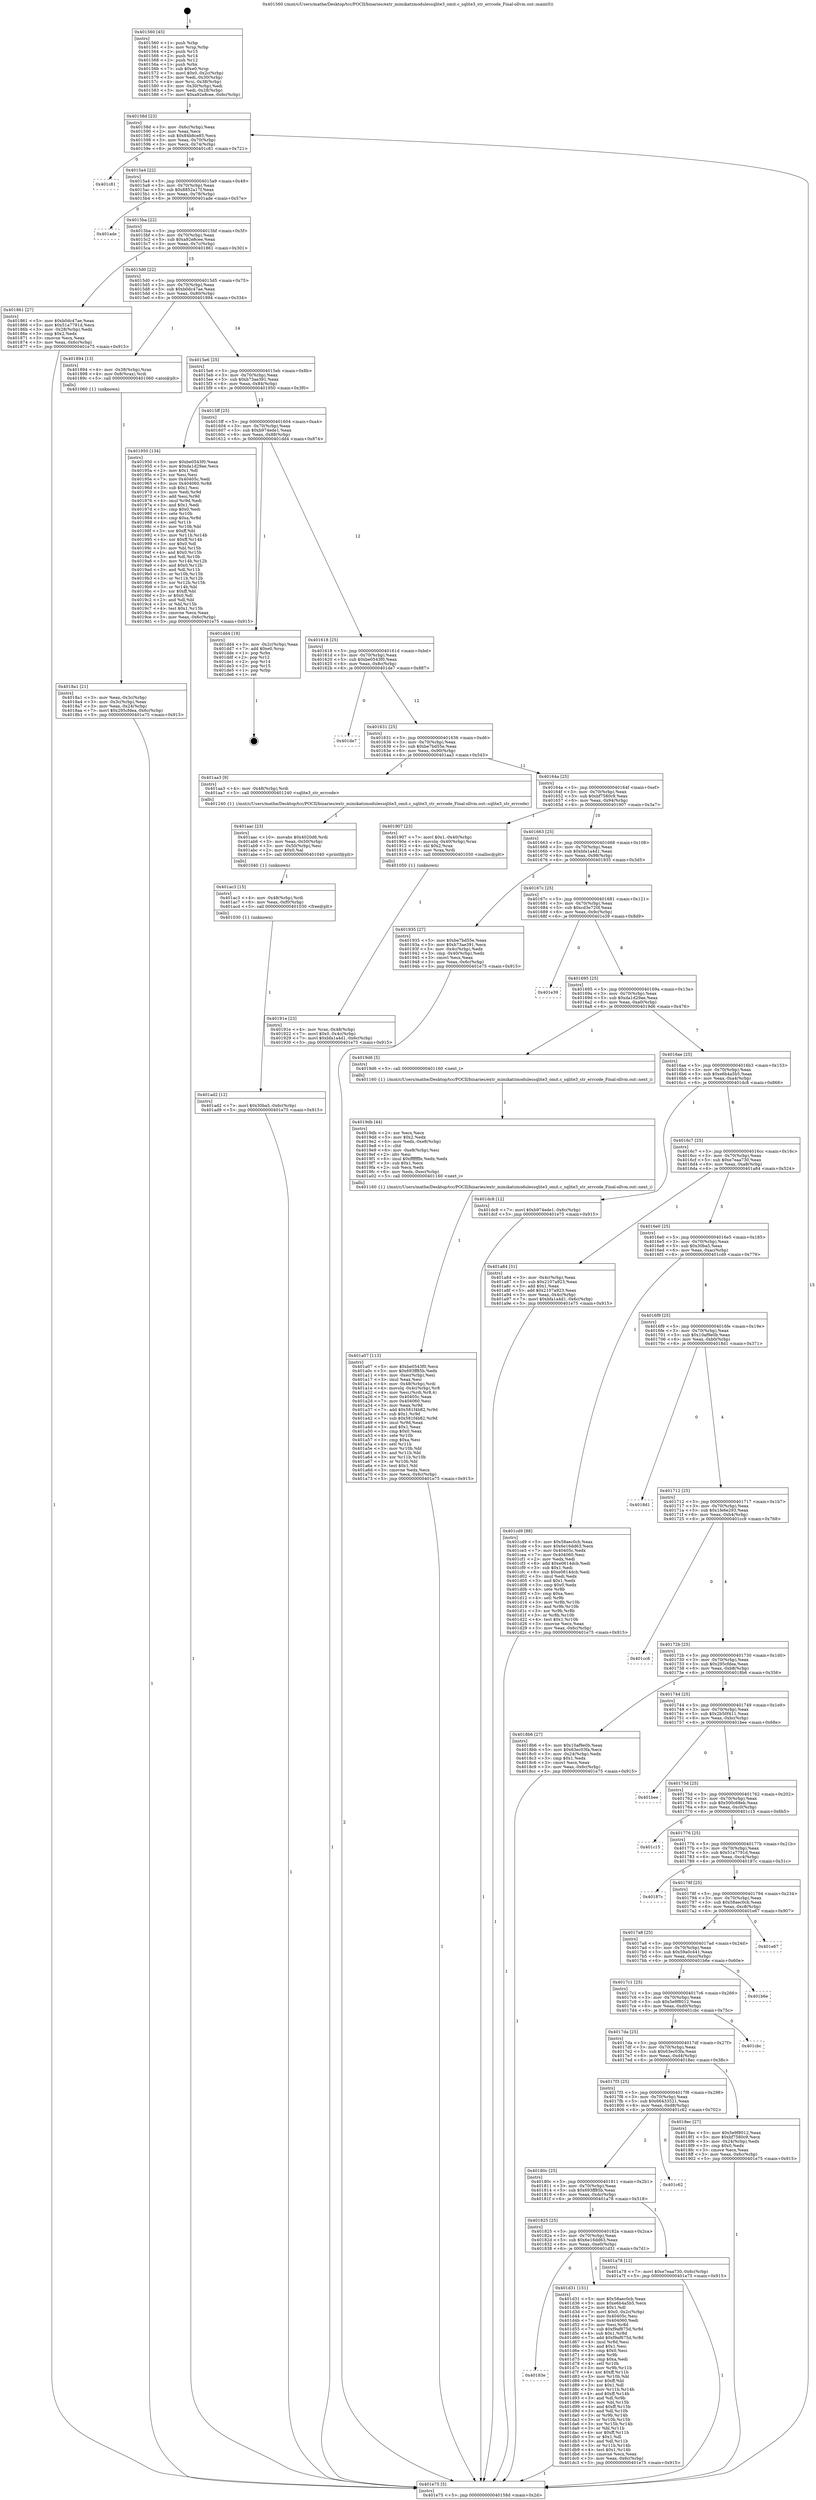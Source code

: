 digraph "0x401560" {
  label = "0x401560 (/mnt/c/Users/mathe/Desktop/tcc/POCII/binaries/extr_mimikatzmodulessqlite3_omit.c_sqlite3_str_errcode_Final-ollvm.out::main(0))"
  labelloc = "t"
  node[shape=record]

  Entry [label="",width=0.3,height=0.3,shape=circle,fillcolor=black,style=filled]
  "0x40158d" [label="{
     0x40158d [23]\l
     | [instrs]\l
     &nbsp;&nbsp;0x40158d \<+3\>: mov -0x6c(%rbp),%eax\l
     &nbsp;&nbsp;0x401590 \<+2\>: mov %eax,%ecx\l
     &nbsp;&nbsp;0x401592 \<+6\>: sub $0x84b8ce85,%ecx\l
     &nbsp;&nbsp;0x401598 \<+3\>: mov %eax,-0x70(%rbp)\l
     &nbsp;&nbsp;0x40159b \<+3\>: mov %ecx,-0x74(%rbp)\l
     &nbsp;&nbsp;0x40159e \<+6\>: je 0000000000401c81 \<main+0x721\>\l
  }"]
  "0x401c81" [label="{
     0x401c81\l
  }", style=dashed]
  "0x4015a4" [label="{
     0x4015a4 [22]\l
     | [instrs]\l
     &nbsp;&nbsp;0x4015a4 \<+5\>: jmp 00000000004015a9 \<main+0x49\>\l
     &nbsp;&nbsp;0x4015a9 \<+3\>: mov -0x70(%rbp),%eax\l
     &nbsp;&nbsp;0x4015ac \<+5\>: sub $0x8852a17f,%eax\l
     &nbsp;&nbsp;0x4015b1 \<+3\>: mov %eax,-0x78(%rbp)\l
     &nbsp;&nbsp;0x4015b4 \<+6\>: je 0000000000401ade \<main+0x57e\>\l
  }"]
  Exit [label="",width=0.3,height=0.3,shape=circle,fillcolor=black,style=filled,peripheries=2]
  "0x401ade" [label="{
     0x401ade\l
  }", style=dashed]
  "0x4015ba" [label="{
     0x4015ba [22]\l
     | [instrs]\l
     &nbsp;&nbsp;0x4015ba \<+5\>: jmp 00000000004015bf \<main+0x5f\>\l
     &nbsp;&nbsp;0x4015bf \<+3\>: mov -0x70(%rbp),%eax\l
     &nbsp;&nbsp;0x4015c2 \<+5\>: sub $0xa92e8cee,%eax\l
     &nbsp;&nbsp;0x4015c7 \<+3\>: mov %eax,-0x7c(%rbp)\l
     &nbsp;&nbsp;0x4015ca \<+6\>: je 0000000000401861 \<main+0x301\>\l
  }"]
  "0x40183e" [label="{
     0x40183e\l
  }", style=dashed]
  "0x401861" [label="{
     0x401861 [27]\l
     | [instrs]\l
     &nbsp;&nbsp;0x401861 \<+5\>: mov $0xb0dc47ae,%eax\l
     &nbsp;&nbsp;0x401866 \<+5\>: mov $0x51a7791d,%ecx\l
     &nbsp;&nbsp;0x40186b \<+3\>: mov -0x28(%rbp),%edx\l
     &nbsp;&nbsp;0x40186e \<+3\>: cmp $0x2,%edx\l
     &nbsp;&nbsp;0x401871 \<+3\>: cmovne %ecx,%eax\l
     &nbsp;&nbsp;0x401874 \<+3\>: mov %eax,-0x6c(%rbp)\l
     &nbsp;&nbsp;0x401877 \<+5\>: jmp 0000000000401e75 \<main+0x915\>\l
  }"]
  "0x4015d0" [label="{
     0x4015d0 [22]\l
     | [instrs]\l
     &nbsp;&nbsp;0x4015d0 \<+5\>: jmp 00000000004015d5 \<main+0x75\>\l
     &nbsp;&nbsp;0x4015d5 \<+3\>: mov -0x70(%rbp),%eax\l
     &nbsp;&nbsp;0x4015d8 \<+5\>: sub $0xb0dc47ae,%eax\l
     &nbsp;&nbsp;0x4015dd \<+3\>: mov %eax,-0x80(%rbp)\l
     &nbsp;&nbsp;0x4015e0 \<+6\>: je 0000000000401894 \<main+0x334\>\l
  }"]
  "0x401e75" [label="{
     0x401e75 [5]\l
     | [instrs]\l
     &nbsp;&nbsp;0x401e75 \<+5\>: jmp 000000000040158d \<main+0x2d\>\l
  }"]
  "0x401560" [label="{
     0x401560 [45]\l
     | [instrs]\l
     &nbsp;&nbsp;0x401560 \<+1\>: push %rbp\l
     &nbsp;&nbsp;0x401561 \<+3\>: mov %rsp,%rbp\l
     &nbsp;&nbsp;0x401564 \<+2\>: push %r15\l
     &nbsp;&nbsp;0x401566 \<+2\>: push %r14\l
     &nbsp;&nbsp;0x401568 \<+2\>: push %r12\l
     &nbsp;&nbsp;0x40156a \<+1\>: push %rbx\l
     &nbsp;&nbsp;0x40156b \<+7\>: sub $0xe0,%rsp\l
     &nbsp;&nbsp;0x401572 \<+7\>: movl $0x0,-0x2c(%rbp)\l
     &nbsp;&nbsp;0x401579 \<+3\>: mov %edi,-0x30(%rbp)\l
     &nbsp;&nbsp;0x40157c \<+4\>: mov %rsi,-0x38(%rbp)\l
     &nbsp;&nbsp;0x401580 \<+3\>: mov -0x30(%rbp),%edi\l
     &nbsp;&nbsp;0x401583 \<+3\>: mov %edi,-0x28(%rbp)\l
     &nbsp;&nbsp;0x401586 \<+7\>: movl $0xa92e8cee,-0x6c(%rbp)\l
  }"]
  "0x401d31" [label="{
     0x401d31 [151]\l
     | [instrs]\l
     &nbsp;&nbsp;0x401d31 \<+5\>: mov $0x58aec0cb,%eax\l
     &nbsp;&nbsp;0x401d36 \<+5\>: mov $0xe6b4a5b5,%ecx\l
     &nbsp;&nbsp;0x401d3b \<+2\>: mov $0x1,%dl\l
     &nbsp;&nbsp;0x401d3d \<+7\>: movl $0x0,-0x2c(%rbp)\l
     &nbsp;&nbsp;0x401d44 \<+7\>: mov 0x40405c,%esi\l
     &nbsp;&nbsp;0x401d4b \<+7\>: mov 0x404060,%edi\l
     &nbsp;&nbsp;0x401d52 \<+3\>: mov %esi,%r8d\l
     &nbsp;&nbsp;0x401d55 \<+7\>: sub $0xf9af675d,%r8d\l
     &nbsp;&nbsp;0x401d5c \<+4\>: sub $0x1,%r8d\l
     &nbsp;&nbsp;0x401d60 \<+7\>: add $0xf9af675d,%r8d\l
     &nbsp;&nbsp;0x401d67 \<+4\>: imul %r8d,%esi\l
     &nbsp;&nbsp;0x401d6b \<+3\>: and $0x1,%esi\l
     &nbsp;&nbsp;0x401d6e \<+3\>: cmp $0x0,%esi\l
     &nbsp;&nbsp;0x401d71 \<+4\>: sete %r9b\l
     &nbsp;&nbsp;0x401d75 \<+3\>: cmp $0xa,%edi\l
     &nbsp;&nbsp;0x401d78 \<+4\>: setl %r10b\l
     &nbsp;&nbsp;0x401d7c \<+3\>: mov %r9b,%r11b\l
     &nbsp;&nbsp;0x401d7f \<+4\>: xor $0xff,%r11b\l
     &nbsp;&nbsp;0x401d83 \<+3\>: mov %r10b,%bl\l
     &nbsp;&nbsp;0x401d86 \<+3\>: xor $0xff,%bl\l
     &nbsp;&nbsp;0x401d89 \<+3\>: xor $0x1,%dl\l
     &nbsp;&nbsp;0x401d8c \<+3\>: mov %r11b,%r14b\l
     &nbsp;&nbsp;0x401d8f \<+4\>: and $0xff,%r14b\l
     &nbsp;&nbsp;0x401d93 \<+3\>: and %dl,%r9b\l
     &nbsp;&nbsp;0x401d96 \<+3\>: mov %bl,%r15b\l
     &nbsp;&nbsp;0x401d99 \<+4\>: and $0xff,%r15b\l
     &nbsp;&nbsp;0x401d9d \<+3\>: and %dl,%r10b\l
     &nbsp;&nbsp;0x401da0 \<+3\>: or %r9b,%r14b\l
     &nbsp;&nbsp;0x401da3 \<+3\>: or %r10b,%r15b\l
     &nbsp;&nbsp;0x401da6 \<+3\>: xor %r15b,%r14b\l
     &nbsp;&nbsp;0x401da9 \<+3\>: or %bl,%r11b\l
     &nbsp;&nbsp;0x401dac \<+4\>: xor $0xff,%r11b\l
     &nbsp;&nbsp;0x401db0 \<+3\>: or $0x1,%dl\l
     &nbsp;&nbsp;0x401db3 \<+3\>: and %dl,%r11b\l
     &nbsp;&nbsp;0x401db6 \<+3\>: or %r11b,%r14b\l
     &nbsp;&nbsp;0x401db9 \<+4\>: test $0x1,%r14b\l
     &nbsp;&nbsp;0x401dbd \<+3\>: cmovne %ecx,%eax\l
     &nbsp;&nbsp;0x401dc0 \<+3\>: mov %eax,-0x6c(%rbp)\l
     &nbsp;&nbsp;0x401dc3 \<+5\>: jmp 0000000000401e75 \<main+0x915\>\l
  }"]
  "0x401894" [label="{
     0x401894 [13]\l
     | [instrs]\l
     &nbsp;&nbsp;0x401894 \<+4\>: mov -0x38(%rbp),%rax\l
     &nbsp;&nbsp;0x401898 \<+4\>: mov 0x8(%rax),%rdi\l
     &nbsp;&nbsp;0x40189c \<+5\>: call 0000000000401060 \<atoi@plt\>\l
     | [calls]\l
     &nbsp;&nbsp;0x401060 \{1\} (unknown)\l
  }"]
  "0x4015e6" [label="{
     0x4015e6 [25]\l
     | [instrs]\l
     &nbsp;&nbsp;0x4015e6 \<+5\>: jmp 00000000004015eb \<main+0x8b\>\l
     &nbsp;&nbsp;0x4015eb \<+3\>: mov -0x70(%rbp),%eax\l
     &nbsp;&nbsp;0x4015ee \<+5\>: sub $0xb73ae391,%eax\l
     &nbsp;&nbsp;0x4015f3 \<+6\>: mov %eax,-0x84(%rbp)\l
     &nbsp;&nbsp;0x4015f9 \<+6\>: je 0000000000401950 \<main+0x3f0\>\l
  }"]
  "0x4018a1" [label="{
     0x4018a1 [21]\l
     | [instrs]\l
     &nbsp;&nbsp;0x4018a1 \<+3\>: mov %eax,-0x3c(%rbp)\l
     &nbsp;&nbsp;0x4018a4 \<+3\>: mov -0x3c(%rbp),%eax\l
     &nbsp;&nbsp;0x4018a7 \<+3\>: mov %eax,-0x24(%rbp)\l
     &nbsp;&nbsp;0x4018aa \<+7\>: movl $0x295cfdea,-0x6c(%rbp)\l
     &nbsp;&nbsp;0x4018b1 \<+5\>: jmp 0000000000401e75 \<main+0x915\>\l
  }"]
  "0x401ad2" [label="{
     0x401ad2 [12]\l
     | [instrs]\l
     &nbsp;&nbsp;0x401ad2 \<+7\>: movl $0x30ba5,-0x6c(%rbp)\l
     &nbsp;&nbsp;0x401ad9 \<+5\>: jmp 0000000000401e75 \<main+0x915\>\l
  }"]
  "0x401950" [label="{
     0x401950 [134]\l
     | [instrs]\l
     &nbsp;&nbsp;0x401950 \<+5\>: mov $0xbe0543f0,%eax\l
     &nbsp;&nbsp;0x401955 \<+5\>: mov $0xda1d29ae,%ecx\l
     &nbsp;&nbsp;0x40195a \<+2\>: mov $0x1,%dl\l
     &nbsp;&nbsp;0x40195c \<+2\>: xor %esi,%esi\l
     &nbsp;&nbsp;0x40195e \<+7\>: mov 0x40405c,%edi\l
     &nbsp;&nbsp;0x401965 \<+8\>: mov 0x404060,%r8d\l
     &nbsp;&nbsp;0x40196d \<+3\>: sub $0x1,%esi\l
     &nbsp;&nbsp;0x401970 \<+3\>: mov %edi,%r9d\l
     &nbsp;&nbsp;0x401973 \<+3\>: add %esi,%r9d\l
     &nbsp;&nbsp;0x401976 \<+4\>: imul %r9d,%edi\l
     &nbsp;&nbsp;0x40197a \<+3\>: and $0x1,%edi\l
     &nbsp;&nbsp;0x40197d \<+3\>: cmp $0x0,%edi\l
     &nbsp;&nbsp;0x401980 \<+4\>: sete %r10b\l
     &nbsp;&nbsp;0x401984 \<+4\>: cmp $0xa,%r8d\l
     &nbsp;&nbsp;0x401988 \<+4\>: setl %r11b\l
     &nbsp;&nbsp;0x40198c \<+3\>: mov %r10b,%bl\l
     &nbsp;&nbsp;0x40198f \<+3\>: xor $0xff,%bl\l
     &nbsp;&nbsp;0x401992 \<+3\>: mov %r11b,%r14b\l
     &nbsp;&nbsp;0x401995 \<+4\>: xor $0xff,%r14b\l
     &nbsp;&nbsp;0x401999 \<+3\>: xor $0x0,%dl\l
     &nbsp;&nbsp;0x40199c \<+3\>: mov %bl,%r15b\l
     &nbsp;&nbsp;0x40199f \<+4\>: and $0x0,%r15b\l
     &nbsp;&nbsp;0x4019a3 \<+3\>: and %dl,%r10b\l
     &nbsp;&nbsp;0x4019a6 \<+3\>: mov %r14b,%r12b\l
     &nbsp;&nbsp;0x4019a9 \<+4\>: and $0x0,%r12b\l
     &nbsp;&nbsp;0x4019ad \<+3\>: and %dl,%r11b\l
     &nbsp;&nbsp;0x4019b0 \<+3\>: or %r10b,%r15b\l
     &nbsp;&nbsp;0x4019b3 \<+3\>: or %r11b,%r12b\l
     &nbsp;&nbsp;0x4019b6 \<+3\>: xor %r12b,%r15b\l
     &nbsp;&nbsp;0x4019b9 \<+3\>: or %r14b,%bl\l
     &nbsp;&nbsp;0x4019bc \<+3\>: xor $0xff,%bl\l
     &nbsp;&nbsp;0x4019bf \<+3\>: or $0x0,%dl\l
     &nbsp;&nbsp;0x4019c2 \<+2\>: and %dl,%bl\l
     &nbsp;&nbsp;0x4019c4 \<+3\>: or %bl,%r15b\l
     &nbsp;&nbsp;0x4019c7 \<+4\>: test $0x1,%r15b\l
     &nbsp;&nbsp;0x4019cb \<+3\>: cmovne %ecx,%eax\l
     &nbsp;&nbsp;0x4019ce \<+3\>: mov %eax,-0x6c(%rbp)\l
     &nbsp;&nbsp;0x4019d1 \<+5\>: jmp 0000000000401e75 \<main+0x915\>\l
  }"]
  "0x4015ff" [label="{
     0x4015ff [25]\l
     | [instrs]\l
     &nbsp;&nbsp;0x4015ff \<+5\>: jmp 0000000000401604 \<main+0xa4\>\l
     &nbsp;&nbsp;0x401604 \<+3\>: mov -0x70(%rbp),%eax\l
     &nbsp;&nbsp;0x401607 \<+5\>: sub $0xb974ede1,%eax\l
     &nbsp;&nbsp;0x40160c \<+6\>: mov %eax,-0x88(%rbp)\l
     &nbsp;&nbsp;0x401612 \<+6\>: je 0000000000401dd4 \<main+0x874\>\l
  }"]
  "0x401ac3" [label="{
     0x401ac3 [15]\l
     | [instrs]\l
     &nbsp;&nbsp;0x401ac3 \<+4\>: mov -0x48(%rbp),%rdi\l
     &nbsp;&nbsp;0x401ac7 \<+6\>: mov %eax,-0xf0(%rbp)\l
     &nbsp;&nbsp;0x401acd \<+5\>: call 0000000000401030 \<free@plt\>\l
     | [calls]\l
     &nbsp;&nbsp;0x401030 \{1\} (unknown)\l
  }"]
  "0x401dd4" [label="{
     0x401dd4 [19]\l
     | [instrs]\l
     &nbsp;&nbsp;0x401dd4 \<+3\>: mov -0x2c(%rbp),%eax\l
     &nbsp;&nbsp;0x401dd7 \<+7\>: add $0xe0,%rsp\l
     &nbsp;&nbsp;0x401dde \<+1\>: pop %rbx\l
     &nbsp;&nbsp;0x401ddf \<+2\>: pop %r12\l
     &nbsp;&nbsp;0x401de1 \<+2\>: pop %r14\l
     &nbsp;&nbsp;0x401de3 \<+2\>: pop %r15\l
     &nbsp;&nbsp;0x401de5 \<+1\>: pop %rbp\l
     &nbsp;&nbsp;0x401de6 \<+1\>: ret\l
  }"]
  "0x401618" [label="{
     0x401618 [25]\l
     | [instrs]\l
     &nbsp;&nbsp;0x401618 \<+5\>: jmp 000000000040161d \<main+0xbd\>\l
     &nbsp;&nbsp;0x40161d \<+3\>: mov -0x70(%rbp),%eax\l
     &nbsp;&nbsp;0x401620 \<+5\>: sub $0xbe0543f0,%eax\l
     &nbsp;&nbsp;0x401625 \<+6\>: mov %eax,-0x8c(%rbp)\l
     &nbsp;&nbsp;0x40162b \<+6\>: je 0000000000401de7 \<main+0x887\>\l
  }"]
  "0x401aac" [label="{
     0x401aac [23]\l
     | [instrs]\l
     &nbsp;&nbsp;0x401aac \<+10\>: movabs $0x4020d6,%rdi\l
     &nbsp;&nbsp;0x401ab6 \<+3\>: mov %eax,-0x50(%rbp)\l
     &nbsp;&nbsp;0x401ab9 \<+3\>: mov -0x50(%rbp),%esi\l
     &nbsp;&nbsp;0x401abc \<+2\>: mov $0x0,%al\l
     &nbsp;&nbsp;0x401abe \<+5\>: call 0000000000401040 \<printf@plt\>\l
     | [calls]\l
     &nbsp;&nbsp;0x401040 \{1\} (unknown)\l
  }"]
  "0x401de7" [label="{
     0x401de7\l
  }", style=dashed]
  "0x401631" [label="{
     0x401631 [25]\l
     | [instrs]\l
     &nbsp;&nbsp;0x401631 \<+5\>: jmp 0000000000401636 \<main+0xd6\>\l
     &nbsp;&nbsp;0x401636 \<+3\>: mov -0x70(%rbp),%eax\l
     &nbsp;&nbsp;0x401639 \<+5\>: sub $0xbe7bd55e,%eax\l
     &nbsp;&nbsp;0x40163e \<+6\>: mov %eax,-0x90(%rbp)\l
     &nbsp;&nbsp;0x401644 \<+6\>: je 0000000000401aa3 \<main+0x543\>\l
  }"]
  "0x401825" [label="{
     0x401825 [25]\l
     | [instrs]\l
     &nbsp;&nbsp;0x401825 \<+5\>: jmp 000000000040182a \<main+0x2ca\>\l
     &nbsp;&nbsp;0x40182a \<+3\>: mov -0x70(%rbp),%eax\l
     &nbsp;&nbsp;0x40182d \<+5\>: sub $0x6e16dd63,%eax\l
     &nbsp;&nbsp;0x401832 \<+6\>: mov %eax,-0xe0(%rbp)\l
     &nbsp;&nbsp;0x401838 \<+6\>: je 0000000000401d31 \<main+0x7d1\>\l
  }"]
  "0x401aa3" [label="{
     0x401aa3 [9]\l
     | [instrs]\l
     &nbsp;&nbsp;0x401aa3 \<+4\>: mov -0x48(%rbp),%rdi\l
     &nbsp;&nbsp;0x401aa7 \<+5\>: call 0000000000401240 \<sqlite3_str_errcode\>\l
     | [calls]\l
     &nbsp;&nbsp;0x401240 \{1\} (/mnt/c/Users/mathe/Desktop/tcc/POCII/binaries/extr_mimikatzmodulessqlite3_omit.c_sqlite3_str_errcode_Final-ollvm.out::sqlite3_str_errcode)\l
  }"]
  "0x40164a" [label="{
     0x40164a [25]\l
     | [instrs]\l
     &nbsp;&nbsp;0x40164a \<+5\>: jmp 000000000040164f \<main+0xef\>\l
     &nbsp;&nbsp;0x40164f \<+3\>: mov -0x70(%rbp),%eax\l
     &nbsp;&nbsp;0x401652 \<+5\>: sub $0xbf7580c9,%eax\l
     &nbsp;&nbsp;0x401657 \<+6\>: mov %eax,-0x94(%rbp)\l
     &nbsp;&nbsp;0x40165d \<+6\>: je 0000000000401907 \<main+0x3a7\>\l
  }"]
  "0x401a78" [label="{
     0x401a78 [12]\l
     | [instrs]\l
     &nbsp;&nbsp;0x401a78 \<+7\>: movl $0xe7eaa730,-0x6c(%rbp)\l
     &nbsp;&nbsp;0x401a7f \<+5\>: jmp 0000000000401e75 \<main+0x915\>\l
  }"]
  "0x401907" [label="{
     0x401907 [23]\l
     | [instrs]\l
     &nbsp;&nbsp;0x401907 \<+7\>: movl $0x1,-0x40(%rbp)\l
     &nbsp;&nbsp;0x40190e \<+4\>: movslq -0x40(%rbp),%rax\l
     &nbsp;&nbsp;0x401912 \<+4\>: shl $0x2,%rax\l
     &nbsp;&nbsp;0x401916 \<+3\>: mov %rax,%rdi\l
     &nbsp;&nbsp;0x401919 \<+5\>: call 0000000000401050 \<malloc@plt\>\l
     | [calls]\l
     &nbsp;&nbsp;0x401050 \{1\} (unknown)\l
  }"]
  "0x401663" [label="{
     0x401663 [25]\l
     | [instrs]\l
     &nbsp;&nbsp;0x401663 \<+5\>: jmp 0000000000401668 \<main+0x108\>\l
     &nbsp;&nbsp;0x401668 \<+3\>: mov -0x70(%rbp),%eax\l
     &nbsp;&nbsp;0x40166b \<+5\>: sub $0xbfa1a4d1,%eax\l
     &nbsp;&nbsp;0x401670 \<+6\>: mov %eax,-0x98(%rbp)\l
     &nbsp;&nbsp;0x401676 \<+6\>: je 0000000000401935 \<main+0x3d5\>\l
  }"]
  "0x40180c" [label="{
     0x40180c [25]\l
     | [instrs]\l
     &nbsp;&nbsp;0x40180c \<+5\>: jmp 0000000000401811 \<main+0x2b1\>\l
     &nbsp;&nbsp;0x401811 \<+3\>: mov -0x70(%rbp),%eax\l
     &nbsp;&nbsp;0x401814 \<+5\>: sub $0x693ff85b,%eax\l
     &nbsp;&nbsp;0x401819 \<+6\>: mov %eax,-0xdc(%rbp)\l
     &nbsp;&nbsp;0x40181f \<+6\>: je 0000000000401a78 \<main+0x518\>\l
  }"]
  "0x401935" [label="{
     0x401935 [27]\l
     | [instrs]\l
     &nbsp;&nbsp;0x401935 \<+5\>: mov $0xbe7bd55e,%eax\l
     &nbsp;&nbsp;0x40193a \<+5\>: mov $0xb73ae391,%ecx\l
     &nbsp;&nbsp;0x40193f \<+3\>: mov -0x4c(%rbp),%edx\l
     &nbsp;&nbsp;0x401942 \<+3\>: cmp -0x40(%rbp),%edx\l
     &nbsp;&nbsp;0x401945 \<+3\>: cmovl %ecx,%eax\l
     &nbsp;&nbsp;0x401948 \<+3\>: mov %eax,-0x6c(%rbp)\l
     &nbsp;&nbsp;0x40194b \<+5\>: jmp 0000000000401e75 \<main+0x915\>\l
  }"]
  "0x40167c" [label="{
     0x40167c [25]\l
     | [instrs]\l
     &nbsp;&nbsp;0x40167c \<+5\>: jmp 0000000000401681 \<main+0x121\>\l
     &nbsp;&nbsp;0x401681 \<+3\>: mov -0x70(%rbp),%eax\l
     &nbsp;&nbsp;0x401684 \<+5\>: sub $0xcd3e720f,%eax\l
     &nbsp;&nbsp;0x401689 \<+6\>: mov %eax,-0x9c(%rbp)\l
     &nbsp;&nbsp;0x40168f \<+6\>: je 0000000000401e39 \<main+0x8d9\>\l
  }"]
  "0x401c62" [label="{
     0x401c62\l
  }", style=dashed]
  "0x401e39" [label="{
     0x401e39\l
  }", style=dashed]
  "0x401695" [label="{
     0x401695 [25]\l
     | [instrs]\l
     &nbsp;&nbsp;0x401695 \<+5\>: jmp 000000000040169a \<main+0x13a\>\l
     &nbsp;&nbsp;0x40169a \<+3\>: mov -0x70(%rbp),%eax\l
     &nbsp;&nbsp;0x40169d \<+5\>: sub $0xda1d29ae,%eax\l
     &nbsp;&nbsp;0x4016a2 \<+6\>: mov %eax,-0xa0(%rbp)\l
     &nbsp;&nbsp;0x4016a8 \<+6\>: je 00000000004019d6 \<main+0x476\>\l
  }"]
  "0x401a07" [label="{
     0x401a07 [113]\l
     | [instrs]\l
     &nbsp;&nbsp;0x401a07 \<+5\>: mov $0xbe0543f0,%ecx\l
     &nbsp;&nbsp;0x401a0c \<+5\>: mov $0x693ff85b,%edx\l
     &nbsp;&nbsp;0x401a11 \<+6\>: mov -0xec(%rbp),%esi\l
     &nbsp;&nbsp;0x401a17 \<+3\>: imul %eax,%esi\l
     &nbsp;&nbsp;0x401a1a \<+4\>: mov -0x48(%rbp),%rdi\l
     &nbsp;&nbsp;0x401a1e \<+4\>: movslq -0x4c(%rbp),%r8\l
     &nbsp;&nbsp;0x401a22 \<+4\>: mov %esi,(%rdi,%r8,4)\l
     &nbsp;&nbsp;0x401a26 \<+7\>: mov 0x40405c,%eax\l
     &nbsp;&nbsp;0x401a2d \<+7\>: mov 0x404060,%esi\l
     &nbsp;&nbsp;0x401a34 \<+3\>: mov %eax,%r9d\l
     &nbsp;&nbsp;0x401a37 \<+7\>: add $0x581f4b82,%r9d\l
     &nbsp;&nbsp;0x401a3e \<+4\>: sub $0x1,%r9d\l
     &nbsp;&nbsp;0x401a42 \<+7\>: sub $0x581f4b82,%r9d\l
     &nbsp;&nbsp;0x401a49 \<+4\>: imul %r9d,%eax\l
     &nbsp;&nbsp;0x401a4d \<+3\>: and $0x1,%eax\l
     &nbsp;&nbsp;0x401a50 \<+3\>: cmp $0x0,%eax\l
     &nbsp;&nbsp;0x401a53 \<+4\>: sete %r10b\l
     &nbsp;&nbsp;0x401a57 \<+3\>: cmp $0xa,%esi\l
     &nbsp;&nbsp;0x401a5a \<+4\>: setl %r11b\l
     &nbsp;&nbsp;0x401a5e \<+3\>: mov %r10b,%bl\l
     &nbsp;&nbsp;0x401a61 \<+3\>: and %r11b,%bl\l
     &nbsp;&nbsp;0x401a64 \<+3\>: xor %r11b,%r10b\l
     &nbsp;&nbsp;0x401a67 \<+3\>: or %r10b,%bl\l
     &nbsp;&nbsp;0x401a6a \<+3\>: test $0x1,%bl\l
     &nbsp;&nbsp;0x401a6d \<+3\>: cmovne %edx,%ecx\l
     &nbsp;&nbsp;0x401a70 \<+3\>: mov %ecx,-0x6c(%rbp)\l
     &nbsp;&nbsp;0x401a73 \<+5\>: jmp 0000000000401e75 \<main+0x915\>\l
  }"]
  "0x4019d6" [label="{
     0x4019d6 [5]\l
     | [instrs]\l
     &nbsp;&nbsp;0x4019d6 \<+5\>: call 0000000000401160 \<next_i\>\l
     | [calls]\l
     &nbsp;&nbsp;0x401160 \{1\} (/mnt/c/Users/mathe/Desktop/tcc/POCII/binaries/extr_mimikatzmodulessqlite3_omit.c_sqlite3_str_errcode_Final-ollvm.out::next_i)\l
  }"]
  "0x4016ae" [label="{
     0x4016ae [25]\l
     | [instrs]\l
     &nbsp;&nbsp;0x4016ae \<+5\>: jmp 00000000004016b3 \<main+0x153\>\l
     &nbsp;&nbsp;0x4016b3 \<+3\>: mov -0x70(%rbp),%eax\l
     &nbsp;&nbsp;0x4016b6 \<+5\>: sub $0xe6b4a5b5,%eax\l
     &nbsp;&nbsp;0x4016bb \<+6\>: mov %eax,-0xa4(%rbp)\l
     &nbsp;&nbsp;0x4016c1 \<+6\>: je 0000000000401dc8 \<main+0x868\>\l
  }"]
  "0x4019db" [label="{
     0x4019db [44]\l
     | [instrs]\l
     &nbsp;&nbsp;0x4019db \<+2\>: xor %ecx,%ecx\l
     &nbsp;&nbsp;0x4019dd \<+5\>: mov $0x2,%edx\l
     &nbsp;&nbsp;0x4019e2 \<+6\>: mov %edx,-0xe8(%rbp)\l
     &nbsp;&nbsp;0x4019e8 \<+1\>: cltd\l
     &nbsp;&nbsp;0x4019e9 \<+6\>: mov -0xe8(%rbp),%esi\l
     &nbsp;&nbsp;0x4019ef \<+2\>: idiv %esi\l
     &nbsp;&nbsp;0x4019f1 \<+6\>: imul $0xfffffffe,%edx,%edx\l
     &nbsp;&nbsp;0x4019f7 \<+3\>: sub $0x1,%ecx\l
     &nbsp;&nbsp;0x4019fa \<+2\>: sub %ecx,%edx\l
     &nbsp;&nbsp;0x4019fc \<+6\>: mov %edx,-0xec(%rbp)\l
     &nbsp;&nbsp;0x401a02 \<+5\>: call 0000000000401160 \<next_i\>\l
     | [calls]\l
     &nbsp;&nbsp;0x401160 \{1\} (/mnt/c/Users/mathe/Desktop/tcc/POCII/binaries/extr_mimikatzmodulessqlite3_omit.c_sqlite3_str_errcode_Final-ollvm.out::next_i)\l
  }"]
  "0x401dc8" [label="{
     0x401dc8 [12]\l
     | [instrs]\l
     &nbsp;&nbsp;0x401dc8 \<+7\>: movl $0xb974ede1,-0x6c(%rbp)\l
     &nbsp;&nbsp;0x401dcf \<+5\>: jmp 0000000000401e75 \<main+0x915\>\l
  }"]
  "0x4016c7" [label="{
     0x4016c7 [25]\l
     | [instrs]\l
     &nbsp;&nbsp;0x4016c7 \<+5\>: jmp 00000000004016cc \<main+0x16c\>\l
     &nbsp;&nbsp;0x4016cc \<+3\>: mov -0x70(%rbp),%eax\l
     &nbsp;&nbsp;0x4016cf \<+5\>: sub $0xe7eaa730,%eax\l
     &nbsp;&nbsp;0x4016d4 \<+6\>: mov %eax,-0xa8(%rbp)\l
     &nbsp;&nbsp;0x4016da \<+6\>: je 0000000000401a84 \<main+0x524\>\l
  }"]
  "0x40191e" [label="{
     0x40191e [23]\l
     | [instrs]\l
     &nbsp;&nbsp;0x40191e \<+4\>: mov %rax,-0x48(%rbp)\l
     &nbsp;&nbsp;0x401922 \<+7\>: movl $0x0,-0x4c(%rbp)\l
     &nbsp;&nbsp;0x401929 \<+7\>: movl $0xbfa1a4d1,-0x6c(%rbp)\l
     &nbsp;&nbsp;0x401930 \<+5\>: jmp 0000000000401e75 \<main+0x915\>\l
  }"]
  "0x401a84" [label="{
     0x401a84 [31]\l
     | [instrs]\l
     &nbsp;&nbsp;0x401a84 \<+3\>: mov -0x4c(%rbp),%eax\l
     &nbsp;&nbsp;0x401a87 \<+5\>: sub $0x2107a923,%eax\l
     &nbsp;&nbsp;0x401a8c \<+3\>: add $0x1,%eax\l
     &nbsp;&nbsp;0x401a8f \<+5\>: add $0x2107a923,%eax\l
     &nbsp;&nbsp;0x401a94 \<+3\>: mov %eax,-0x4c(%rbp)\l
     &nbsp;&nbsp;0x401a97 \<+7\>: movl $0xbfa1a4d1,-0x6c(%rbp)\l
     &nbsp;&nbsp;0x401a9e \<+5\>: jmp 0000000000401e75 \<main+0x915\>\l
  }"]
  "0x4016e0" [label="{
     0x4016e0 [25]\l
     | [instrs]\l
     &nbsp;&nbsp;0x4016e0 \<+5\>: jmp 00000000004016e5 \<main+0x185\>\l
     &nbsp;&nbsp;0x4016e5 \<+3\>: mov -0x70(%rbp),%eax\l
     &nbsp;&nbsp;0x4016e8 \<+5\>: sub $0x30ba5,%eax\l
     &nbsp;&nbsp;0x4016ed \<+6\>: mov %eax,-0xac(%rbp)\l
     &nbsp;&nbsp;0x4016f3 \<+6\>: je 0000000000401cd9 \<main+0x779\>\l
  }"]
  "0x4017f3" [label="{
     0x4017f3 [25]\l
     | [instrs]\l
     &nbsp;&nbsp;0x4017f3 \<+5\>: jmp 00000000004017f8 \<main+0x298\>\l
     &nbsp;&nbsp;0x4017f8 \<+3\>: mov -0x70(%rbp),%eax\l
     &nbsp;&nbsp;0x4017fb \<+5\>: sub $0x66433521,%eax\l
     &nbsp;&nbsp;0x401800 \<+6\>: mov %eax,-0xd8(%rbp)\l
     &nbsp;&nbsp;0x401806 \<+6\>: je 0000000000401c62 \<main+0x702\>\l
  }"]
  "0x401cd9" [label="{
     0x401cd9 [88]\l
     | [instrs]\l
     &nbsp;&nbsp;0x401cd9 \<+5\>: mov $0x58aec0cb,%eax\l
     &nbsp;&nbsp;0x401cde \<+5\>: mov $0x6e16dd63,%ecx\l
     &nbsp;&nbsp;0x401ce3 \<+7\>: mov 0x40405c,%edx\l
     &nbsp;&nbsp;0x401cea \<+7\>: mov 0x404060,%esi\l
     &nbsp;&nbsp;0x401cf1 \<+2\>: mov %edx,%edi\l
     &nbsp;&nbsp;0x401cf3 \<+6\>: add $0xe0614dcb,%edi\l
     &nbsp;&nbsp;0x401cf9 \<+3\>: sub $0x1,%edi\l
     &nbsp;&nbsp;0x401cfc \<+6\>: sub $0xe0614dcb,%edi\l
     &nbsp;&nbsp;0x401d02 \<+3\>: imul %edi,%edx\l
     &nbsp;&nbsp;0x401d05 \<+3\>: and $0x1,%edx\l
     &nbsp;&nbsp;0x401d08 \<+3\>: cmp $0x0,%edx\l
     &nbsp;&nbsp;0x401d0b \<+4\>: sete %r8b\l
     &nbsp;&nbsp;0x401d0f \<+3\>: cmp $0xa,%esi\l
     &nbsp;&nbsp;0x401d12 \<+4\>: setl %r9b\l
     &nbsp;&nbsp;0x401d16 \<+3\>: mov %r8b,%r10b\l
     &nbsp;&nbsp;0x401d19 \<+3\>: and %r9b,%r10b\l
     &nbsp;&nbsp;0x401d1c \<+3\>: xor %r9b,%r8b\l
     &nbsp;&nbsp;0x401d1f \<+3\>: or %r8b,%r10b\l
     &nbsp;&nbsp;0x401d22 \<+4\>: test $0x1,%r10b\l
     &nbsp;&nbsp;0x401d26 \<+3\>: cmovne %ecx,%eax\l
     &nbsp;&nbsp;0x401d29 \<+3\>: mov %eax,-0x6c(%rbp)\l
     &nbsp;&nbsp;0x401d2c \<+5\>: jmp 0000000000401e75 \<main+0x915\>\l
  }"]
  "0x4016f9" [label="{
     0x4016f9 [25]\l
     | [instrs]\l
     &nbsp;&nbsp;0x4016f9 \<+5\>: jmp 00000000004016fe \<main+0x19e\>\l
     &nbsp;&nbsp;0x4016fe \<+3\>: mov -0x70(%rbp),%eax\l
     &nbsp;&nbsp;0x401701 \<+5\>: sub $0x10af9e0b,%eax\l
     &nbsp;&nbsp;0x401706 \<+6\>: mov %eax,-0xb0(%rbp)\l
     &nbsp;&nbsp;0x40170c \<+6\>: je 00000000004018d1 \<main+0x371\>\l
  }"]
  "0x4018ec" [label="{
     0x4018ec [27]\l
     | [instrs]\l
     &nbsp;&nbsp;0x4018ec \<+5\>: mov $0x5e9f8012,%eax\l
     &nbsp;&nbsp;0x4018f1 \<+5\>: mov $0xbf7580c9,%ecx\l
     &nbsp;&nbsp;0x4018f6 \<+3\>: mov -0x24(%rbp),%edx\l
     &nbsp;&nbsp;0x4018f9 \<+3\>: cmp $0x0,%edx\l
     &nbsp;&nbsp;0x4018fc \<+3\>: cmove %ecx,%eax\l
     &nbsp;&nbsp;0x4018ff \<+3\>: mov %eax,-0x6c(%rbp)\l
     &nbsp;&nbsp;0x401902 \<+5\>: jmp 0000000000401e75 \<main+0x915\>\l
  }"]
  "0x4018d1" [label="{
     0x4018d1\l
  }", style=dashed]
  "0x401712" [label="{
     0x401712 [25]\l
     | [instrs]\l
     &nbsp;&nbsp;0x401712 \<+5\>: jmp 0000000000401717 \<main+0x1b7\>\l
     &nbsp;&nbsp;0x401717 \<+3\>: mov -0x70(%rbp),%eax\l
     &nbsp;&nbsp;0x40171a \<+5\>: sub $0x1fe6e293,%eax\l
     &nbsp;&nbsp;0x40171f \<+6\>: mov %eax,-0xb4(%rbp)\l
     &nbsp;&nbsp;0x401725 \<+6\>: je 0000000000401cc8 \<main+0x768\>\l
  }"]
  "0x4017da" [label="{
     0x4017da [25]\l
     | [instrs]\l
     &nbsp;&nbsp;0x4017da \<+5\>: jmp 00000000004017df \<main+0x27f\>\l
     &nbsp;&nbsp;0x4017df \<+3\>: mov -0x70(%rbp),%eax\l
     &nbsp;&nbsp;0x4017e2 \<+5\>: sub $0x63ec03fa,%eax\l
     &nbsp;&nbsp;0x4017e7 \<+6\>: mov %eax,-0xd4(%rbp)\l
     &nbsp;&nbsp;0x4017ed \<+6\>: je 00000000004018ec \<main+0x38c\>\l
  }"]
  "0x401cc8" [label="{
     0x401cc8\l
  }", style=dashed]
  "0x40172b" [label="{
     0x40172b [25]\l
     | [instrs]\l
     &nbsp;&nbsp;0x40172b \<+5\>: jmp 0000000000401730 \<main+0x1d0\>\l
     &nbsp;&nbsp;0x401730 \<+3\>: mov -0x70(%rbp),%eax\l
     &nbsp;&nbsp;0x401733 \<+5\>: sub $0x295cfdea,%eax\l
     &nbsp;&nbsp;0x401738 \<+6\>: mov %eax,-0xb8(%rbp)\l
     &nbsp;&nbsp;0x40173e \<+6\>: je 00000000004018b6 \<main+0x356\>\l
  }"]
  "0x401cbc" [label="{
     0x401cbc\l
  }", style=dashed]
  "0x4018b6" [label="{
     0x4018b6 [27]\l
     | [instrs]\l
     &nbsp;&nbsp;0x4018b6 \<+5\>: mov $0x10af9e0b,%eax\l
     &nbsp;&nbsp;0x4018bb \<+5\>: mov $0x63ec03fa,%ecx\l
     &nbsp;&nbsp;0x4018c0 \<+3\>: mov -0x24(%rbp),%edx\l
     &nbsp;&nbsp;0x4018c3 \<+3\>: cmp $0x1,%edx\l
     &nbsp;&nbsp;0x4018c6 \<+3\>: cmovl %ecx,%eax\l
     &nbsp;&nbsp;0x4018c9 \<+3\>: mov %eax,-0x6c(%rbp)\l
     &nbsp;&nbsp;0x4018cc \<+5\>: jmp 0000000000401e75 \<main+0x915\>\l
  }"]
  "0x401744" [label="{
     0x401744 [25]\l
     | [instrs]\l
     &nbsp;&nbsp;0x401744 \<+5\>: jmp 0000000000401749 \<main+0x1e9\>\l
     &nbsp;&nbsp;0x401749 \<+3\>: mov -0x70(%rbp),%eax\l
     &nbsp;&nbsp;0x40174c \<+5\>: sub $0x2b50f411,%eax\l
     &nbsp;&nbsp;0x401751 \<+6\>: mov %eax,-0xbc(%rbp)\l
     &nbsp;&nbsp;0x401757 \<+6\>: je 0000000000401bee \<main+0x68e\>\l
  }"]
  "0x4017c1" [label="{
     0x4017c1 [25]\l
     | [instrs]\l
     &nbsp;&nbsp;0x4017c1 \<+5\>: jmp 00000000004017c6 \<main+0x266\>\l
     &nbsp;&nbsp;0x4017c6 \<+3\>: mov -0x70(%rbp),%eax\l
     &nbsp;&nbsp;0x4017c9 \<+5\>: sub $0x5e9f8012,%eax\l
     &nbsp;&nbsp;0x4017ce \<+6\>: mov %eax,-0xd0(%rbp)\l
     &nbsp;&nbsp;0x4017d4 \<+6\>: je 0000000000401cbc \<main+0x75c\>\l
  }"]
  "0x401bee" [label="{
     0x401bee\l
  }", style=dashed]
  "0x40175d" [label="{
     0x40175d [25]\l
     | [instrs]\l
     &nbsp;&nbsp;0x40175d \<+5\>: jmp 0000000000401762 \<main+0x202\>\l
     &nbsp;&nbsp;0x401762 \<+3\>: mov -0x70(%rbp),%eax\l
     &nbsp;&nbsp;0x401765 \<+5\>: sub $0x500c68eb,%eax\l
     &nbsp;&nbsp;0x40176a \<+6\>: mov %eax,-0xc0(%rbp)\l
     &nbsp;&nbsp;0x401770 \<+6\>: je 0000000000401c15 \<main+0x6b5\>\l
  }"]
  "0x401b6e" [label="{
     0x401b6e\l
  }", style=dashed]
  "0x401c15" [label="{
     0x401c15\l
  }", style=dashed]
  "0x401776" [label="{
     0x401776 [25]\l
     | [instrs]\l
     &nbsp;&nbsp;0x401776 \<+5\>: jmp 000000000040177b \<main+0x21b\>\l
     &nbsp;&nbsp;0x40177b \<+3\>: mov -0x70(%rbp),%eax\l
     &nbsp;&nbsp;0x40177e \<+5\>: sub $0x51a7791d,%eax\l
     &nbsp;&nbsp;0x401783 \<+6\>: mov %eax,-0xc4(%rbp)\l
     &nbsp;&nbsp;0x401789 \<+6\>: je 000000000040187c \<main+0x31c\>\l
  }"]
  "0x4017a8" [label="{
     0x4017a8 [25]\l
     | [instrs]\l
     &nbsp;&nbsp;0x4017a8 \<+5\>: jmp 00000000004017ad \<main+0x24d\>\l
     &nbsp;&nbsp;0x4017ad \<+3\>: mov -0x70(%rbp),%eax\l
     &nbsp;&nbsp;0x4017b0 \<+5\>: sub $0x59a0c441,%eax\l
     &nbsp;&nbsp;0x4017b5 \<+6\>: mov %eax,-0xcc(%rbp)\l
     &nbsp;&nbsp;0x4017bb \<+6\>: je 0000000000401b6e \<main+0x60e\>\l
  }"]
  "0x40187c" [label="{
     0x40187c\l
  }", style=dashed]
  "0x40178f" [label="{
     0x40178f [25]\l
     | [instrs]\l
     &nbsp;&nbsp;0x40178f \<+5\>: jmp 0000000000401794 \<main+0x234\>\l
     &nbsp;&nbsp;0x401794 \<+3\>: mov -0x70(%rbp),%eax\l
     &nbsp;&nbsp;0x401797 \<+5\>: sub $0x58aec0cb,%eax\l
     &nbsp;&nbsp;0x40179c \<+6\>: mov %eax,-0xc8(%rbp)\l
     &nbsp;&nbsp;0x4017a2 \<+6\>: je 0000000000401e67 \<main+0x907\>\l
  }"]
  "0x401e67" [label="{
     0x401e67\l
  }", style=dashed]
  Entry -> "0x401560" [label=" 1"]
  "0x40158d" -> "0x401c81" [label=" 0"]
  "0x40158d" -> "0x4015a4" [label=" 16"]
  "0x401dd4" -> Exit [label=" 1"]
  "0x4015a4" -> "0x401ade" [label=" 0"]
  "0x4015a4" -> "0x4015ba" [label=" 16"]
  "0x401dc8" -> "0x401e75" [label=" 1"]
  "0x4015ba" -> "0x401861" [label=" 1"]
  "0x4015ba" -> "0x4015d0" [label=" 15"]
  "0x401861" -> "0x401e75" [label=" 1"]
  "0x401560" -> "0x40158d" [label=" 1"]
  "0x401e75" -> "0x40158d" [label=" 15"]
  "0x401d31" -> "0x401e75" [label=" 1"]
  "0x4015d0" -> "0x401894" [label=" 1"]
  "0x4015d0" -> "0x4015e6" [label=" 14"]
  "0x401894" -> "0x4018a1" [label=" 1"]
  "0x4018a1" -> "0x401e75" [label=" 1"]
  "0x401825" -> "0x40183e" [label=" 0"]
  "0x4015e6" -> "0x401950" [label=" 1"]
  "0x4015e6" -> "0x4015ff" [label=" 13"]
  "0x401825" -> "0x401d31" [label=" 1"]
  "0x4015ff" -> "0x401dd4" [label=" 1"]
  "0x4015ff" -> "0x401618" [label=" 12"]
  "0x401cd9" -> "0x401e75" [label=" 1"]
  "0x401618" -> "0x401de7" [label=" 0"]
  "0x401618" -> "0x401631" [label=" 12"]
  "0x401ad2" -> "0x401e75" [label=" 1"]
  "0x401631" -> "0x401aa3" [label=" 1"]
  "0x401631" -> "0x40164a" [label=" 11"]
  "0x401ac3" -> "0x401ad2" [label=" 1"]
  "0x40164a" -> "0x401907" [label=" 1"]
  "0x40164a" -> "0x401663" [label=" 10"]
  "0x401aac" -> "0x401ac3" [label=" 1"]
  "0x401663" -> "0x401935" [label=" 2"]
  "0x401663" -> "0x40167c" [label=" 8"]
  "0x401a84" -> "0x401e75" [label=" 1"]
  "0x40167c" -> "0x401e39" [label=" 0"]
  "0x40167c" -> "0x401695" [label=" 8"]
  "0x401a78" -> "0x401e75" [label=" 1"]
  "0x401695" -> "0x4019d6" [label=" 1"]
  "0x401695" -> "0x4016ae" [label=" 7"]
  "0x40180c" -> "0x401a78" [label=" 1"]
  "0x4016ae" -> "0x401dc8" [label=" 1"]
  "0x4016ae" -> "0x4016c7" [label=" 6"]
  "0x401aa3" -> "0x401aac" [label=" 1"]
  "0x4016c7" -> "0x401a84" [label=" 1"]
  "0x4016c7" -> "0x4016e0" [label=" 5"]
  "0x4017f3" -> "0x40180c" [label=" 2"]
  "0x4016e0" -> "0x401cd9" [label=" 1"]
  "0x4016e0" -> "0x4016f9" [label=" 4"]
  "0x4017f3" -> "0x401c62" [label=" 0"]
  "0x4016f9" -> "0x4018d1" [label=" 0"]
  "0x4016f9" -> "0x401712" [label=" 4"]
  "0x40180c" -> "0x401825" [label=" 1"]
  "0x401712" -> "0x401cc8" [label=" 0"]
  "0x401712" -> "0x40172b" [label=" 4"]
  "0x4019db" -> "0x401a07" [label=" 1"]
  "0x40172b" -> "0x4018b6" [label=" 1"]
  "0x40172b" -> "0x401744" [label=" 3"]
  "0x4018b6" -> "0x401e75" [label=" 1"]
  "0x4019d6" -> "0x4019db" [label=" 1"]
  "0x401744" -> "0x401bee" [label=" 0"]
  "0x401744" -> "0x40175d" [label=" 3"]
  "0x401935" -> "0x401e75" [label=" 2"]
  "0x40175d" -> "0x401c15" [label=" 0"]
  "0x40175d" -> "0x401776" [label=" 3"]
  "0x40191e" -> "0x401e75" [label=" 1"]
  "0x401776" -> "0x40187c" [label=" 0"]
  "0x401776" -> "0x40178f" [label=" 3"]
  "0x4018ec" -> "0x401e75" [label=" 1"]
  "0x40178f" -> "0x401e67" [label=" 0"]
  "0x40178f" -> "0x4017a8" [label=" 3"]
  "0x401907" -> "0x40191e" [label=" 1"]
  "0x4017a8" -> "0x401b6e" [label=" 0"]
  "0x4017a8" -> "0x4017c1" [label=" 3"]
  "0x401950" -> "0x401e75" [label=" 1"]
  "0x4017c1" -> "0x401cbc" [label=" 0"]
  "0x4017c1" -> "0x4017da" [label=" 3"]
  "0x401a07" -> "0x401e75" [label=" 1"]
  "0x4017da" -> "0x4018ec" [label=" 1"]
  "0x4017da" -> "0x4017f3" [label=" 2"]
}
